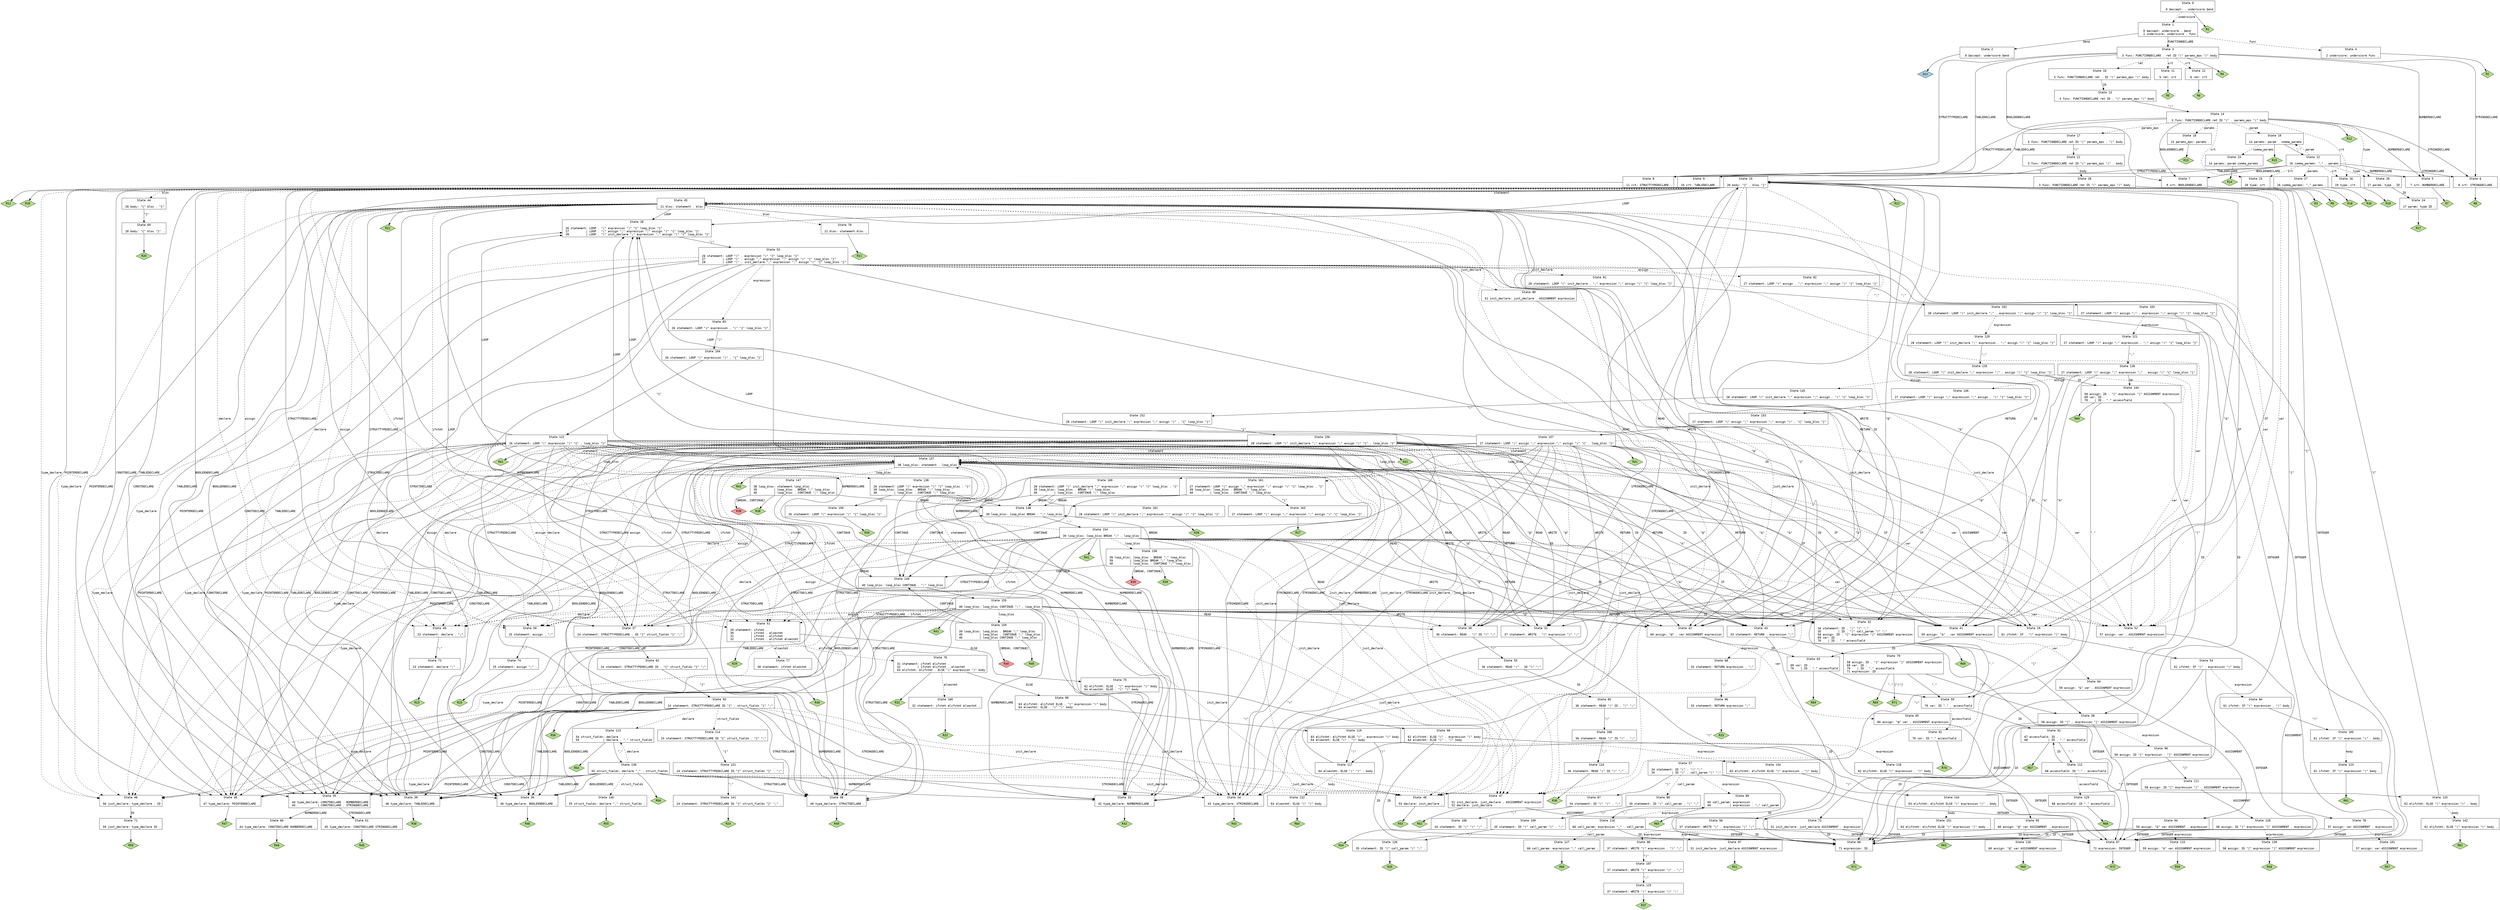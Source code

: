 // Generated by GNU Bison 3.6.4.
// Report bugs to <bug-bison@gnu.org>.
// Home page: <https://www.gnu.org/software/bison/>.

digraph "parser.y"
{
  node [fontname = courier, shape = box, colorscheme = paired6]
  edge [fontname = courier]

  0 [label="State 0\n\l  0 $accept: . underscore $end\l"]
  0 -> 1 [style=dashed label="underscore"]
  0 -> "0R1" [style=solid]
 "0R1" [label="R1", fillcolor=3, shape=diamond, style=filled]
  1 [label="State 1\n\l  0 $accept: underscore . $end\l  2 underscore: underscore . func\l"]
  1 -> 2 [style=solid label="$end"]
  1 -> 3 [style=solid label="FUNCTIONDECLARE"]
  1 -> 4 [style=dashed label="func"]
  2 [label="State 2\n\l  0 $accept: underscore $end .\l"]
  2 -> "2R0" [style=solid]
 "2R0" [label="Acc", fillcolor=1, shape=diamond, style=filled]
  3 [label="State 3\n\l  3 func: FUNCTIONDECLARE . ret ID \"(\" params_eps \")\" body\l"]
  3 -> 5 [style=solid label="NUMBERDECLARE"]
  3 -> 6 [style=solid label="STRINGDECLARE"]
  3 -> 7 [style=solid label="BOOLEENDECLARE"]
  3 -> 8 [style=solid label="STRUCTTYPEDECLARE"]
  3 -> 9 [style=solid label="TABLEDECLARE"]
  3 -> 10 [style=dashed label="ret"]
  3 -> 11 [style=dashed label="srt"]
  3 -> 12 [style=dashed label="crt"]
  3 -> "3R4" [style=solid]
 "3R4" [label="R4", fillcolor=3, shape=diamond, style=filled]
  4 [label="State 4\n\l  2 underscore: underscore func .\l"]
  4 -> "4R2" [style=solid]
 "4R2" [label="R2", fillcolor=3, shape=diamond, style=filled]
  5 [label="State 5\n\l  7 srt: NUMBERDECLARE .\l"]
  5 -> "5R7" [style=solid]
 "5R7" [label="R7", fillcolor=3, shape=diamond, style=filled]
  6 [label="State 6\n\l  8 srt: STRINGDECLARE .\l"]
  6 -> "6R8" [style=solid]
 "6R8" [label="R8", fillcolor=3, shape=diamond, style=filled]
  7 [label="State 7\n\l  9 srt: BOOLEENDECLARE .\l"]
  7 -> "7R9" [style=solid]
 "7R9" [label="R9", fillcolor=3, shape=diamond, style=filled]
  8 [label="State 8\n\l 11 crt: STRUCTTYPEDECLARE .\l"]
  8 -> "8R11" [style=solid]
 "8R11" [label="R11", fillcolor=3, shape=diamond, style=filled]
  9 [label="State 9\n\l 10 crt: TABLEDECLARE .\l"]
  9 -> "9R10" [style=solid]
 "9R10" [label="R10", fillcolor=3, shape=diamond, style=filled]
  10 [label="State 10\n\l  3 func: FUNCTIONDECLARE ret . ID \"(\" params_eps \")\" body\l"]
  10 -> 13 [style=solid label="ID"]
  11 [label="State 11\n\l  5 ret: srt .\l"]
  11 -> "11R5" [style=solid]
 "11R5" [label="R5", fillcolor=3, shape=diamond, style=filled]
  12 [label="State 12\n\l  6 ret: crt .\l"]
  12 -> "12R6" [style=solid]
 "12R6" [label="R6", fillcolor=3, shape=diamond, style=filled]
  13 [label="State 13\n\l  3 func: FUNCTIONDECLARE ret ID . \"(\" params_eps \")\" body\l"]
  13 -> 14 [style=solid label="\"(\""]
  14 [label="State 14\n\l  3 func: FUNCTIONDECLARE ret ID \"(\" . params_eps \")\" body\l"]
  14 -> 5 [style=solid label="NUMBERDECLARE"]
  14 -> 6 [style=solid label="STRINGDECLARE"]
  14 -> 7 [style=solid label="BOOLEENDECLARE"]
  14 -> 8 [style=solid label="STRUCTTYPEDECLARE"]
  14 -> 9 [style=solid label="TABLEDECLARE"]
  14 -> 15 [style=dashed label="srt"]
  14 -> 16 [style=dashed label="crt"]
  14 -> 17 [style=dashed label="params_eps"]
  14 -> 18 [style=dashed label="params"]
  14 -> 19 [style=dashed label="param"]
  14 -> 20 [style=dashed label="type"]
  14 -> "14R12" [style=solid]
 "14R12" [label="R12", fillcolor=3, shape=diamond, style=filled]
  15 [label="State 15\n\l 18 type: srt .\l"]
  15 -> "15R18" [style=solid]
 "15R18" [label="R18", fillcolor=3, shape=diamond, style=filled]
  16 [label="State 16\n\l 19 type: crt .\l"]
  16 -> "16R19" [style=solid]
 "16R19" [label="R19", fillcolor=3, shape=diamond, style=filled]
  17 [label="State 17\n\l  3 func: FUNCTIONDECLARE ret ID \"(\" params_eps . \")\" body\l"]
  17 -> 21 [style=solid label="\")\""]
  18 [label="State 18\n\l 13 params_eps: params .\l"]
  18 -> "18R13" [style=solid]
 "18R13" [label="R13", fillcolor=3, shape=diamond, style=filled]
  19 [label="State 19\n\l 14 params: param . comma_params\l"]
  19 -> 22 [style=solid label="\",\""]
  19 -> 23 [style=dashed label="comma_params"]
  19 -> "19R15" [style=solid]
 "19R15" [label="R15", fillcolor=3, shape=diamond, style=filled]
  20 [label="State 20\n\l 17 param: type . ID\l"]
  20 -> 24 [style=solid label="ID"]
  21 [label="State 21\n\l  3 func: FUNCTIONDECLARE ret ID \"(\" params_eps \")\" . body\l"]
  21 -> 25 [style=solid label="\"{\""]
  21 -> 26 [style=dashed label="body"]
  22 [label="State 22\n\l 16 comma_params: \",\" . params\l"]
  22 -> 5 [style=solid label="NUMBERDECLARE"]
  22 -> 6 [style=solid label="STRINGDECLARE"]
  22 -> 7 [style=solid label="BOOLEENDECLARE"]
  22 -> 8 [style=solid label="STRUCTTYPEDECLARE"]
  22 -> 9 [style=solid label="TABLEDECLARE"]
  22 -> 15 [style=dashed label="srt"]
  22 -> 16 [style=dashed label="crt"]
  22 -> 27 [style=dashed label="params"]
  22 -> 19 [style=dashed label="param"]
  22 -> 20 [style=dashed label="type"]
  23 [label="State 23\n\l 14 params: param comma_params .\l"]
  23 -> "23R14" [style=solid]
 "23R14" [label="R14", fillcolor=3, shape=diamond, style=filled]
  24 [label="State 24\n\l 17 param: type ID .\l"]
  24 -> "24R17" [style=solid]
 "24R17" [label="R17", fillcolor=3, shape=diamond, style=filled]
  25 [label="State 25\n\l 20 body: \"{\" . bloc \"}\"\l"]
  25 -> 28 [style=solid label="LOOP"]
  25 -> 29 [style=solid label="IF"]
  25 -> 30 [style=solid label="READ"]
  25 -> 31 [style=solid label="WRITE"]
  25 -> 32 [style=solid label="ID"]
  25 -> 33 [style=solid label="NUMBERDECLARE"]
  25 -> 34 [style=solid label="STRINGDECLARE"]
  25 -> 35 [style=solid label="CONSTDECLARE"]
  25 -> 36 [style=solid label="BOOLEENDECLARE"]
  25 -> 37 [style=solid label="STRUCTTYPEDECLARE"]
  25 -> 38 [style=solid label="STRUCTDECLARE"]
  25 -> 39 [style=solid label="TABLEDECLARE"]
  25 -> 40 [style=solid label="POINTERDECLARE"]
  25 -> 41 [style=solid label="\"&\""]
  25 -> 42 [style=solid label="\"@\""]
  25 -> 43 [style=solid label="RETURN"]
  25 -> 44 [style=dashed label="bloc"]
  25 -> 45 [style=dashed label="statement"]
  25 -> 46 [style=dashed label="type_declare"]
  25 -> 47 [style=dashed label="just_declare"]
  25 -> 48 [style=dashed label="init_declare"]
  25 -> 49 [style=dashed label="declare"]
  25 -> 50 [style=dashed label="assign"]
  25 -> 51 [style=dashed label="ifstmt"]
  25 -> 52 [style=dashed label="var"]
  25 -> "25R22" [style=solid]
 "25R22" [label="R22", fillcolor=3, shape=diamond, style=filled]
  26 [label="State 26\n\l  3 func: FUNCTIONDECLARE ret ID \"(\" params_eps \")\" body .\l"]
  26 -> "26R3" [style=solid]
 "26R3" [label="R3", fillcolor=3, shape=diamond, style=filled]
  27 [label="State 27\n\l 16 comma_params: \",\" params .\l"]
  27 -> "27R16" [style=solid]
 "27R16" [label="R16", fillcolor=3, shape=diamond, style=filled]
  28 [label="State 28\n\l 26 statement: LOOP . \"(\" expression \")\" \"{\" loop_bloc \"}\"\l 27          | LOOP . \"(\" assign \";\" expression \";\" assign \")\" \"{\" loop_bloc \"}\"\l 28          | LOOP . \"(\" init_declare \";\" expression \";\" assign \")\" \"{\" loop_bloc \"}\"\l"]
  28 -> 53 [style=solid label="\"(\""]
  29 [label="State 29\n\l 61 ifstmt: IF . \"(\" expression \")\" body\l"]
  29 -> 54 [style=solid label="\"(\""]
  30 [label="State 30\n\l 36 statement: READ . \"(\" ID \")\" \";\"\l"]
  30 -> 55 [style=solid label="\"(\""]
  31 [label="State 31\n\l 37 statement: WRITE . \"(\" expression \")\" \";\"\l"]
  31 -> 56 [style=solid label="\"(\""]
  32 [label="State 32\n\l 34 statement: ID . \"(\" \")\" \";\"\l 35          | ID . \"(\" call_param \")\" \";\"\l 58 assign: ID . \"[\" expression \"]\" ASSIGNMENT expression\l 69 var: ID .\l 70    | ID . \".\" accessfield\l"]
  32 -> 57 [style=solid label="\"(\""]
  32 -> 58 [style=solid label="\"[\""]
  32 -> 59 [style=solid label="\".\""]
  32 -> "32R69" [style=solid]
 "32R69" [label="R69", fillcolor=3, shape=diamond, style=filled]
  33 [label="State 33\n\l 42 type_declare: NUMBERDECLARE .\l"]
  33 -> "33R42" [style=solid]
 "33R42" [label="R42", fillcolor=3, shape=diamond, style=filled]
  34 [label="State 34\n\l 43 type_declare: STRINGDECLARE .\l"]
  34 -> "34R43" [style=solid]
 "34R43" [label="R43", fillcolor=3, shape=diamond, style=filled]
  35 [label="State 35\n\l 44 type_declare: CONSTDECLARE . NUMBERDECLARE\l 45             | CONSTDECLARE . STRINGDECLARE\l"]
  35 -> 60 [style=solid label="NUMBERDECLARE"]
  35 -> 61 [style=solid label="STRINGDECLARE"]
  36 [label="State 36\n\l 46 type_declare: BOOLEENDECLARE .\l"]
  36 -> "36R46" [style=solid]
 "36R46" [label="R46", fillcolor=3, shape=diamond, style=filled]
  37 [label="State 37\n\l 24 statement: STRUCTTYPEDECLARE . ID \"{\" struct_fields \"}\" \";\"\l"]
  37 -> 62 [style=solid label="ID"]
  38 [label="State 38\n\l 49 type_declare: STRUCTDECLARE .\l"]
  38 -> "38R49" [style=solid]
 "38R49" [label="R49", fillcolor=3, shape=diamond, style=filled]
  39 [label="State 39\n\l 48 type_declare: TABLEDECLARE .\l"]
  39 -> "39R48" [style=solid]
 "39R48" [label="R48", fillcolor=3, shape=diamond, style=filled]
  40 [label="State 40\n\l 47 type_declare: POINTERDECLARE .\l"]
  40 -> "40R47" [style=solid]
 "40R47" [label="R47", fillcolor=3, shape=diamond, style=filled]
  41 [label="State 41\n\l 59 assign: \"&\" . var ASSIGNMENT expression\l"]
  41 -> 63 [style=solid label="ID"]
  41 -> 64 [style=dashed label="var"]
  42 [label="State 42\n\l 60 assign: \"@\" . var ASSIGNMENT expression\l"]
  42 -> 63 [style=solid label="ID"]
  42 -> 65 [style=dashed label="var"]
  43 [label="State 43\n\l 33 statement: RETURN . expression \";\"\l"]
  43 -> 66 [style=solid label="ID"]
  43 -> 67 [style=solid label="INTEGER"]
  43 -> 68 [style=dashed label="expression"]
  44 [label="State 44\n\l 20 body: \"{\" bloc . \"}\"\l"]
  44 -> 69 [style=solid label="\"}\""]
  45 [label="State 45\n\l 21 bloc: statement . bloc\l"]
  45 -> 28 [style=solid label="LOOP"]
  45 -> 29 [style=solid label="IF"]
  45 -> 30 [style=solid label="READ"]
  45 -> 31 [style=solid label="WRITE"]
  45 -> 32 [style=solid label="ID"]
  45 -> 33 [style=solid label="NUMBERDECLARE"]
  45 -> 34 [style=solid label="STRINGDECLARE"]
  45 -> 35 [style=solid label="CONSTDECLARE"]
  45 -> 36 [style=solid label="BOOLEENDECLARE"]
  45 -> 37 [style=solid label="STRUCTTYPEDECLARE"]
  45 -> 38 [style=solid label="STRUCTDECLARE"]
  45 -> 39 [style=solid label="TABLEDECLARE"]
  45 -> 40 [style=solid label="POINTERDECLARE"]
  45 -> 41 [style=solid label="\"&\""]
  45 -> 42 [style=solid label="\"@\""]
  45 -> 43 [style=solid label="RETURN"]
  45 -> 70 [style=dashed label="bloc"]
  45 -> 45 [style=dashed label="statement"]
  45 -> 46 [style=dashed label="type_declare"]
  45 -> 47 [style=dashed label="just_declare"]
  45 -> 48 [style=dashed label="init_declare"]
  45 -> 49 [style=dashed label="declare"]
  45 -> 50 [style=dashed label="assign"]
  45 -> 51 [style=dashed label="ifstmt"]
  45 -> 52 [style=dashed label="var"]
  45 -> "45R22" [style=solid]
 "45R22" [label="R22", fillcolor=3, shape=diamond, style=filled]
  46 [label="State 46\n\l 50 just_declare: type_declare . ID\l"]
  46 -> 71 [style=solid label="ID"]
  47 [label="State 47\n\l 51 init_declare: just_declare . ASSIGNMENT expression\l 52 declare: just_declare .\l"]
  47 -> 72 [style=solid label="ASSIGNMENT"]
  47 -> "47R52" [style=solid]
 "47R52" [label="R52", fillcolor=3, shape=diamond, style=filled]
  48 [label="State 48\n\l 53 declare: init_declare .\l"]
  48 -> "48R53" [style=solid]
 "48R53" [label="R53", fillcolor=3, shape=diamond, style=filled]
  49 [label="State 49\n\l 23 statement: declare . \";\"\l"]
  49 -> 73 [style=solid label="\";\""]
  50 [label="State 50\n\l 25 statement: assign . \";\"\l"]
  50 -> 74 [style=solid label="\";\""]
  51 [label="State 51\n\l 29 statement: ifstmt .\l 30          | ifstmt . elsestmt\l 31          | ifstmt . elifstmt\l 32          | ifstmt . elifstmt elsestmt\l"]
  51 -> 75 [style=solid label="ELSE"]
  51 -> 76 [style=dashed label="elifstmt"]
  51 -> 77 [style=dashed label="elsestmt"]
  51 -> "51R29" [style=solid]
 "51R29" [label="R29", fillcolor=3, shape=diamond, style=filled]
  52 [label="State 52\n\l 57 assign: var . ASSIGNMENT expression\l"]
  52 -> 78 [style=solid label="ASSIGNMENT"]
  53 [label="State 53\n\l 26 statement: LOOP \"(\" . expression \")\" \"{\" loop_bloc \"}\"\l 27          | LOOP \"(\" . assign \";\" expression \";\" assign \")\" \"{\" loop_bloc \"}\"\l 28          | LOOP \"(\" . init_declare \";\" expression \";\" assign \")\" \"{\" loop_bloc \"}\"\l"]
  53 -> 79 [style=solid label="ID"]
  53 -> 33 [style=solid label="NUMBERDECLARE"]
  53 -> 34 [style=solid label="STRINGDECLARE"]
  53 -> 35 [style=solid label="CONSTDECLARE"]
  53 -> 36 [style=solid label="BOOLEENDECLARE"]
  53 -> 38 [style=solid label="STRUCTDECLARE"]
  53 -> 39 [style=solid label="TABLEDECLARE"]
  53 -> 40 [style=solid label="POINTERDECLARE"]
  53 -> 41 [style=solid label="\"&\""]
  53 -> 42 [style=solid label="\"@\""]
  53 -> 67 [style=solid label="INTEGER"]
  53 -> 46 [style=dashed label="type_declare"]
  53 -> 80 [style=dashed label="just_declare"]
  53 -> 81 [style=dashed label="init_declare"]
  53 -> 82 [style=dashed label="assign"]
  53 -> 52 [style=dashed label="var"]
  53 -> 83 [style=dashed label="expression"]
  54 [label="State 54\n\l 61 ifstmt: IF \"(\" . expression \")\" body\l"]
  54 -> 66 [style=solid label="ID"]
  54 -> 67 [style=solid label="INTEGER"]
  54 -> 84 [style=dashed label="expression"]
  55 [label="State 55\n\l 36 statement: READ \"(\" . ID \")\" \";\"\l"]
  55 -> 85 [style=solid label="ID"]
  56 [label="State 56\n\l 37 statement: WRITE \"(\" . expression \")\" \";\"\l"]
  56 -> 66 [style=solid label="ID"]
  56 -> 67 [style=solid label="INTEGER"]
  56 -> 86 [style=dashed label="expression"]
  57 [label="State 57\n\l 34 statement: ID \"(\" . \")\" \";\"\l 35          | ID \"(\" . call_param \")\" \";\"\l"]
  57 -> 66 [style=solid label="ID"]
  57 -> 87 [style=solid label="\")\""]
  57 -> 67 [style=solid label="INTEGER"]
  57 -> 88 [style=dashed label="call_param"]
  57 -> 89 [style=dashed label="expression"]
  58 [label="State 58\n\l 58 assign: ID \"[\" . expression \"]\" ASSIGNMENT expression\l"]
  58 -> 66 [style=solid label="ID"]
  58 -> 67 [style=solid label="INTEGER"]
  58 -> 90 [style=dashed label="expression"]
  59 [label="State 59\n\l 70 var: ID \".\" . accessfield\l"]
  59 -> 91 [style=solid label="ID"]
  59 -> 92 [style=dashed label="accessfield"]
  60 [label="State 60\n\l 44 type_declare: CONSTDECLARE NUMBERDECLARE .\l"]
  60 -> "60R44" [style=solid]
 "60R44" [label="R44", fillcolor=3, shape=diamond, style=filled]
  61 [label="State 61\n\l 45 type_declare: CONSTDECLARE STRINGDECLARE .\l"]
  61 -> "61R45" [style=solid]
 "61R45" [label="R45", fillcolor=3, shape=diamond, style=filled]
  62 [label="State 62\n\l 24 statement: STRUCTTYPEDECLARE ID . \"{\" struct_fields \"}\" \";\"\l"]
  62 -> 93 [style=solid label="\"{\""]
  63 [label="State 63\n\l 69 var: ID .\l 70    | ID . \".\" accessfield\l"]
  63 -> 59 [style=solid label="\".\""]
  63 -> "63R69" [style=solid]
 "63R69" [label="R69", fillcolor=3, shape=diamond, style=filled]
  64 [label="State 64\n\l 59 assign: \"&\" var . ASSIGNMENT expression\l"]
  64 -> 94 [style=solid label="ASSIGNMENT"]
  65 [label="State 65\n\l 60 assign: \"@\" var . ASSIGNMENT expression\l"]
  65 -> 95 [style=solid label="ASSIGNMENT"]
  66 [label="State 66\n\l 71 expression: ID .\l"]
  66 -> "66R71" [style=solid]
 "66R71" [label="R71", fillcolor=3, shape=diamond, style=filled]
  67 [label="State 67\n\l 72 expression: INTEGER .\l"]
  67 -> "67R72" [style=solid]
 "67R72" [label="R72", fillcolor=3, shape=diamond, style=filled]
  68 [label="State 68\n\l 33 statement: RETURN expression . \";\"\l"]
  68 -> 96 [style=solid label="\";\""]
  69 [label="State 69\n\l 20 body: \"{\" bloc \"}\" .\l"]
  69 -> "69R20" [style=solid]
 "69R20" [label="R20", fillcolor=3, shape=diamond, style=filled]
  70 [label="State 70\n\l 21 bloc: statement bloc .\l"]
  70 -> "70R21" [style=solid]
 "70R21" [label="R21", fillcolor=3, shape=diamond, style=filled]
  71 [label="State 71\n\l 50 just_declare: type_declare ID .\l"]
  71 -> "71R50" [style=solid]
 "71R50" [label="R50", fillcolor=3, shape=diamond, style=filled]
  72 [label="State 72\n\l 51 init_declare: just_declare ASSIGNMENT . expression\l"]
  72 -> 66 [style=solid label="ID"]
  72 -> 67 [style=solid label="INTEGER"]
  72 -> 97 [style=dashed label="expression"]
  73 [label="State 73\n\l 23 statement: declare \";\" .\l"]
  73 -> "73R23" [style=solid]
 "73R23" [label="R23", fillcolor=3, shape=diamond, style=filled]
  74 [label="State 74\n\l 25 statement: assign \";\" .\l"]
  74 -> "74R25" [style=solid]
 "74R25" [label="R25", fillcolor=3, shape=diamond, style=filled]
  75 [label="State 75\n\l 62 elifstmt: ELSE . \"(\" expression \")\" body\l 64 elsestmt: ELSE . \"(\" \")\" body\l"]
  75 -> 98 [style=solid label="\"(\""]
  76 [label="State 76\n\l 31 statement: ifstmt elifstmt .\l 32          | ifstmt elifstmt . elsestmt\l 63 elifstmt: elifstmt . ELSE \"(\" expression \")\" body\l"]
  76 -> 99 [style=solid label="ELSE"]
  76 -> 100 [style=dashed label="elsestmt"]
  76 -> "76R31" [style=solid]
 "76R31" [label="R31", fillcolor=3, shape=diamond, style=filled]
  77 [label="State 77\n\l 30 statement: ifstmt elsestmt .\l"]
  77 -> "77R30" [style=solid]
 "77R30" [label="R30", fillcolor=3, shape=diamond, style=filled]
  78 [label="State 78\n\l 57 assign: var ASSIGNMENT . expression\l"]
  78 -> 66 [style=solid label="ID"]
  78 -> 67 [style=solid label="INTEGER"]
  78 -> 101 [style=dashed label="expression"]
  79 [label="State 79\n\l 58 assign: ID . \"[\" expression \"]\" ASSIGNMENT expression\l 69 var: ID .\l 70    | ID . \".\" accessfield\l 71 expression: ID .\l"]
  79 -> 58 [style=solid label="\"[\""]
  79 -> 59 [style=solid label="\".\""]
  79 -> "79R69" [style=solid]
 "79R69" [label="R69", fillcolor=3, shape=diamond, style=filled]
  79 -> "79R71" [label="[\")\"]", style=solid]
 "79R71" [label="R71", fillcolor=3, shape=diamond, style=filled]
  80 [label="State 80\n\l 51 init_declare: just_declare . ASSIGNMENT expression\l"]
  80 -> 72 [style=solid label="ASSIGNMENT"]
  81 [label="State 81\n\l 28 statement: LOOP \"(\" init_declare . \";\" expression \";\" assign \")\" \"{\" loop_bloc \"}\"\l"]
  81 -> 102 [style=solid label="\";\""]
  82 [label="State 82\n\l 27 statement: LOOP \"(\" assign . \";\" expression \";\" assign \")\" \"{\" loop_bloc \"}\"\l"]
  82 -> 103 [style=solid label="\";\""]
  83 [label="State 83\n\l 26 statement: LOOP \"(\" expression . \")\" \"{\" loop_bloc \"}\"\l"]
  83 -> 104 [style=solid label="\")\""]
  84 [label="State 84\n\l 61 ifstmt: IF \"(\" expression . \")\" body\l"]
  84 -> 105 [style=solid label="\")\""]
  85 [label="State 85\n\l 36 statement: READ \"(\" ID . \")\" \";\"\l"]
  85 -> 106 [style=solid label="\")\""]
  86 [label="State 86\n\l 37 statement: WRITE \"(\" expression . \")\" \";\"\l"]
  86 -> 107 [style=solid label="\")\""]
  87 [label="State 87\n\l 34 statement: ID \"(\" \")\" . \";\"\l"]
  87 -> 108 [style=solid label="\";\""]
  88 [label="State 88\n\l 35 statement: ID \"(\" call_param . \")\" \";\"\l"]
  88 -> 109 [style=solid label="\")\""]
  89 [label="State 89\n\l 65 call_param: expression .\l 66           | expression . \",\" call_param\l"]
  89 -> 110 [style=solid label="\",\""]
  89 -> "89R65" [style=solid]
 "89R65" [label="R65", fillcolor=3, shape=diamond, style=filled]
  90 [label="State 90\n\l 58 assign: ID \"[\" expression . \"]\" ASSIGNMENT expression\l"]
  90 -> 111 [style=solid label="\"]\""]
  91 [label="State 91\n\l 67 accessfield: ID .\l 68            | ID . \".\" accessfield\l"]
  91 -> 112 [style=solid label="\".\""]
  91 -> "91R67" [style=solid]
 "91R67" [label="R67", fillcolor=3, shape=diamond, style=filled]
  92 [label="State 92\n\l 70 var: ID \".\" accessfield .\l"]
  92 -> "92R70" [style=solid]
 "92R70" [label="R70", fillcolor=3, shape=diamond, style=filled]
  93 [label="State 93\n\l 24 statement: STRUCTTYPEDECLARE ID \"{\" . struct_fields \"}\" \";\"\l"]
  93 -> 33 [style=solid label="NUMBERDECLARE"]
  93 -> 34 [style=solid label="STRINGDECLARE"]
  93 -> 35 [style=solid label="CONSTDECLARE"]
  93 -> 36 [style=solid label="BOOLEENDECLARE"]
  93 -> 38 [style=solid label="STRUCTDECLARE"]
  93 -> 39 [style=solid label="TABLEDECLARE"]
  93 -> 40 [style=solid label="POINTERDECLARE"]
  93 -> 46 [style=dashed label="type_declare"]
  93 -> 47 [style=dashed label="just_declare"]
  93 -> 48 [style=dashed label="init_declare"]
  93 -> 113 [style=dashed label="declare"]
  93 -> 114 [style=dashed label="struct_fields"]
  93 -> "93R56" [style=solid]
 "93R56" [label="R56", fillcolor=3, shape=diamond, style=filled]
  94 [label="State 94\n\l 59 assign: \"&\" var ASSIGNMENT . expression\l"]
  94 -> 66 [style=solid label="ID"]
  94 -> 67 [style=solid label="INTEGER"]
  94 -> 115 [style=dashed label="expression"]
  95 [label="State 95\n\l 60 assign: \"@\" var ASSIGNMENT . expression\l"]
  95 -> 66 [style=solid label="ID"]
  95 -> 67 [style=solid label="INTEGER"]
  95 -> 116 [style=dashed label="expression"]
  96 [label="State 96\n\l 33 statement: RETURN expression \";\" .\l"]
  96 -> "96R33" [style=solid]
 "96R33" [label="R33", fillcolor=3, shape=diamond, style=filled]
  97 [label="State 97\n\l 51 init_declare: just_declare ASSIGNMENT expression .\l"]
  97 -> "97R51" [style=solid]
 "97R51" [label="R51", fillcolor=3, shape=diamond, style=filled]
  98 [label="State 98\n\l 62 elifstmt: ELSE \"(\" . expression \")\" body\l 64 elsestmt: ELSE \"(\" . \")\" body\l"]
  98 -> 66 [style=solid label="ID"]
  98 -> 117 [style=solid label="\")\""]
  98 -> 67 [style=solid label="INTEGER"]
  98 -> 118 [style=dashed label="expression"]
  99 [label="State 99\n\l 63 elifstmt: elifstmt ELSE . \"(\" expression \")\" body\l 64 elsestmt: ELSE . \"(\" \")\" body\l"]
  99 -> 119 [style=solid label="\"(\""]
  100 [label="State 100\n\l 32 statement: ifstmt elifstmt elsestmt .\l"]
  100 -> "100R32" [style=solid]
 "100R32" [label="R32", fillcolor=3, shape=diamond, style=filled]
  101 [label="State 101\n\l 57 assign: var ASSIGNMENT expression .\l"]
  101 -> "101R57" [style=solid]
 "101R57" [label="R57", fillcolor=3, shape=diamond, style=filled]
  102 [label="State 102\n\l 28 statement: LOOP \"(\" init_declare \";\" . expression \";\" assign \")\" \"{\" loop_bloc \"}\"\l"]
  102 -> 66 [style=solid label="ID"]
  102 -> 67 [style=solid label="INTEGER"]
  102 -> 120 [style=dashed label="expression"]
  103 [label="State 103\n\l 27 statement: LOOP \"(\" assign \";\" . expression \";\" assign \")\" \"{\" loop_bloc \"}\"\l"]
  103 -> 66 [style=solid label="ID"]
  103 -> 67 [style=solid label="INTEGER"]
  103 -> 121 [style=dashed label="expression"]
  104 [label="State 104\n\l 26 statement: LOOP \"(\" expression \")\" . \"{\" loop_bloc \"}\"\l"]
  104 -> 122 [style=solid label="\"{\""]
  105 [label="State 105\n\l 61 ifstmt: IF \"(\" expression \")\" . body\l"]
  105 -> 25 [style=solid label="\"{\""]
  105 -> 123 [style=dashed label="body"]
  106 [label="State 106\n\l 36 statement: READ \"(\" ID \")\" . \";\"\l"]
  106 -> 124 [style=solid label="\";\""]
  107 [label="State 107\n\l 37 statement: WRITE \"(\" expression \")\" . \";\"\l"]
  107 -> 125 [style=solid label="\";\""]
  108 [label="State 108\n\l 34 statement: ID \"(\" \")\" \";\" .\l"]
  108 -> "108R34" [style=solid]
 "108R34" [label="R34", fillcolor=3, shape=diamond, style=filled]
  109 [label="State 109\n\l 35 statement: ID \"(\" call_param \")\" . \";\"\l"]
  109 -> 126 [style=solid label="\";\""]
  110 [label="State 110\n\l 66 call_param: expression \",\" . call_param\l"]
  110 -> 66 [style=solid label="ID"]
  110 -> 67 [style=solid label="INTEGER"]
  110 -> 127 [style=dashed label="call_param"]
  110 -> 89 [style=dashed label="expression"]
  111 [label="State 111\n\l 58 assign: ID \"[\" expression \"]\" . ASSIGNMENT expression\l"]
  111 -> 128 [style=solid label="ASSIGNMENT"]
  112 [label="State 112\n\l 68 accessfield: ID \".\" . accessfield\l"]
  112 -> 91 [style=solid label="ID"]
  112 -> 129 [style=dashed label="accessfield"]
  113 [label="State 113\n\l 54 struct_fields: declare .\l 55              | declare . \",\" struct_fields\l"]
  113 -> 130 [style=solid label="\",\""]
  113 -> "113R54" [style=solid]
 "113R54" [label="R54", fillcolor=3, shape=diamond, style=filled]
  114 [label="State 114\n\l 24 statement: STRUCTTYPEDECLARE ID \"{\" struct_fields . \"}\" \";\"\l"]
  114 -> 131 [style=solid label="\"}\""]
  115 [label="State 115\n\l 59 assign: \"&\" var ASSIGNMENT expression .\l"]
  115 -> "115R59" [style=solid]
 "115R59" [label="R59", fillcolor=3, shape=diamond, style=filled]
  116 [label="State 116\n\l 60 assign: \"@\" var ASSIGNMENT expression .\l"]
  116 -> "116R60" [style=solid]
 "116R60" [label="R60", fillcolor=3, shape=diamond, style=filled]
  117 [label="State 117\n\l 64 elsestmt: ELSE \"(\" \")\" . body\l"]
  117 -> 25 [style=solid label="\"{\""]
  117 -> 132 [style=dashed label="body"]
  118 [label="State 118\n\l 62 elifstmt: ELSE \"(\" expression . \")\" body\l"]
  118 -> 133 [style=solid label="\")\""]
  119 [label="State 119\n\l 63 elifstmt: elifstmt ELSE \"(\" . expression \")\" body\l 64 elsestmt: ELSE \"(\" . \")\" body\l"]
  119 -> 66 [style=solid label="ID"]
  119 -> 117 [style=solid label="\")\""]
  119 -> 67 [style=solid label="INTEGER"]
  119 -> 134 [style=dashed label="expression"]
  120 [label="State 120\n\l 28 statement: LOOP \"(\" init_declare \";\" expression . \";\" assign \")\" \"{\" loop_bloc \"}\"\l"]
  120 -> 135 [style=solid label="\";\""]
  121 [label="State 121\n\l 27 statement: LOOP \"(\" assign \";\" expression . \";\" assign \")\" \"{\" loop_bloc \"}\"\l"]
  121 -> 136 [style=solid label="\";\""]
  122 [label="State 122\n\l 26 statement: LOOP \"(\" expression \")\" \"{\" . loop_bloc \"}\"\l"]
  122 -> 28 [style=solid label="LOOP"]
  122 -> 29 [style=solid label="IF"]
  122 -> 30 [style=solid label="READ"]
  122 -> 31 [style=solid label="WRITE"]
  122 -> 32 [style=solid label="ID"]
  122 -> 33 [style=solid label="NUMBERDECLARE"]
  122 -> 34 [style=solid label="STRINGDECLARE"]
  122 -> 35 [style=solid label="CONSTDECLARE"]
  122 -> 36 [style=solid label="BOOLEENDECLARE"]
  122 -> 37 [style=solid label="STRUCTTYPEDECLARE"]
  122 -> 38 [style=solid label="STRUCTDECLARE"]
  122 -> 39 [style=solid label="TABLEDECLARE"]
  122 -> 40 [style=solid label="POINTERDECLARE"]
  122 -> 41 [style=solid label="\"&\""]
  122 -> 42 [style=solid label="\"@\""]
  122 -> 43 [style=solid label="RETURN"]
  122 -> 137 [style=dashed label="statement"]
  122 -> 138 [style=dashed label="loop_bloc"]
  122 -> 46 [style=dashed label="type_declare"]
  122 -> 47 [style=dashed label="just_declare"]
  122 -> 48 [style=dashed label="init_declare"]
  122 -> 49 [style=dashed label="declare"]
  122 -> 50 [style=dashed label="assign"]
  122 -> 51 [style=dashed label="ifstmt"]
  122 -> 52 [style=dashed label="var"]
  122 -> "122R41" [style=solid]
 "122R41" [label="R41", fillcolor=3, shape=diamond, style=filled]
  123 [label="State 123\n\l 61 ifstmt: IF \"(\" expression \")\" body .\l"]
  123 -> "123R61" [style=solid]
 "123R61" [label="R61", fillcolor=3, shape=diamond, style=filled]
  124 [label="State 124\n\l 36 statement: READ \"(\" ID \")\" \";\" .\l"]
  124 -> "124R36" [style=solid]
 "124R36" [label="R36", fillcolor=3, shape=diamond, style=filled]
  125 [label="State 125\n\l 37 statement: WRITE \"(\" expression \")\" \";\" .\l"]
  125 -> "125R37" [style=solid]
 "125R37" [label="R37", fillcolor=3, shape=diamond, style=filled]
  126 [label="State 126\n\l 35 statement: ID \"(\" call_param \")\" \";\" .\l"]
  126 -> "126R35" [style=solid]
 "126R35" [label="R35", fillcolor=3, shape=diamond, style=filled]
  127 [label="State 127\n\l 66 call_param: expression \",\" call_param .\l"]
  127 -> "127R66" [style=solid]
 "127R66" [label="R66", fillcolor=3, shape=diamond, style=filled]
  128 [label="State 128\n\l 58 assign: ID \"[\" expression \"]\" ASSIGNMENT . expression\l"]
  128 -> 66 [style=solid label="ID"]
  128 -> 67 [style=solid label="INTEGER"]
  128 -> 139 [style=dashed label="expression"]
  129 [label="State 129\n\l 68 accessfield: ID \".\" accessfield .\l"]
  129 -> "129R68" [style=solid]
 "129R68" [label="R68", fillcolor=3, shape=diamond, style=filled]
  130 [label="State 130\n\l 55 struct_fields: declare \",\" . struct_fields\l"]
  130 -> 33 [style=solid label="NUMBERDECLARE"]
  130 -> 34 [style=solid label="STRINGDECLARE"]
  130 -> 35 [style=solid label="CONSTDECLARE"]
  130 -> 36 [style=solid label="BOOLEENDECLARE"]
  130 -> 38 [style=solid label="STRUCTDECLARE"]
  130 -> 39 [style=solid label="TABLEDECLARE"]
  130 -> 40 [style=solid label="POINTERDECLARE"]
  130 -> 46 [style=dashed label="type_declare"]
  130 -> 47 [style=dashed label="just_declare"]
  130 -> 48 [style=dashed label="init_declare"]
  130 -> 113 [style=dashed label="declare"]
  130 -> 140 [style=dashed label="struct_fields"]
  130 -> "130R56" [style=solid]
 "130R56" [label="R56", fillcolor=3, shape=diamond, style=filled]
  131 [label="State 131\n\l 24 statement: STRUCTTYPEDECLARE ID \"{\" struct_fields \"}\" . \";\"\l"]
  131 -> 141 [style=solid label="\";\""]
  132 [label="State 132\n\l 64 elsestmt: ELSE \"(\" \")\" body .\l"]
  132 -> "132R64" [style=solid]
 "132R64" [label="R64", fillcolor=3, shape=diamond, style=filled]
  133 [label="State 133\n\l 62 elifstmt: ELSE \"(\" expression \")\" . body\l"]
  133 -> 25 [style=solid label="\"{\""]
  133 -> 142 [style=dashed label="body"]
  134 [label="State 134\n\l 63 elifstmt: elifstmt ELSE \"(\" expression . \")\" body\l"]
  134 -> 143 [style=solid label="\")\""]
  135 [label="State 135\n\l 28 statement: LOOP \"(\" init_declare \";\" expression \";\" . assign \")\" \"{\" loop_bloc \"}\"\l"]
  135 -> 144 [style=solid label="ID"]
  135 -> 41 [style=solid label="\"&\""]
  135 -> 42 [style=solid label="\"@\""]
  135 -> 145 [style=dashed label="assign"]
  135 -> 52 [style=dashed label="var"]
  136 [label="State 136\n\l 27 statement: LOOP \"(\" assign \";\" expression \";\" . assign \")\" \"{\" loop_bloc \"}\"\l"]
  136 -> 144 [style=solid label="ID"]
  136 -> 41 [style=solid label="\"&\""]
  136 -> 42 [style=solid label="\"@\""]
  136 -> 146 [style=dashed label="assign"]
  136 -> 52 [style=dashed label="var"]
  137 [label="State 137\n\l 38 loop_bloc: statement . loop_bloc\l"]
  137 -> 28 [style=solid label="LOOP"]
  137 -> 29 [style=solid label="IF"]
  137 -> 30 [style=solid label="READ"]
  137 -> 31 [style=solid label="WRITE"]
  137 -> 32 [style=solid label="ID"]
  137 -> 33 [style=solid label="NUMBERDECLARE"]
  137 -> 34 [style=solid label="STRINGDECLARE"]
  137 -> 35 [style=solid label="CONSTDECLARE"]
  137 -> 36 [style=solid label="BOOLEENDECLARE"]
  137 -> 37 [style=solid label="STRUCTTYPEDECLARE"]
  137 -> 38 [style=solid label="STRUCTDECLARE"]
  137 -> 39 [style=solid label="TABLEDECLARE"]
  137 -> 40 [style=solid label="POINTERDECLARE"]
  137 -> 41 [style=solid label="\"&\""]
  137 -> 42 [style=solid label="\"@\""]
  137 -> 43 [style=solid label="RETURN"]
  137 -> 137 [style=dashed label="statement"]
  137 -> 147 [style=dashed label="loop_bloc"]
  137 -> 46 [style=dashed label="type_declare"]
  137 -> 47 [style=dashed label="just_declare"]
  137 -> 48 [style=dashed label="init_declare"]
  137 -> 49 [style=dashed label="declare"]
  137 -> 50 [style=dashed label="assign"]
  137 -> 51 [style=dashed label="ifstmt"]
  137 -> 52 [style=dashed label="var"]
  137 -> "137R41" [style=solid]
 "137R41" [label="R41", fillcolor=3, shape=diamond, style=filled]
  138 [label="State 138\n\l 26 statement: LOOP \"(\" expression \")\" \"{\" loop_bloc . \"}\"\l 39 loop_bloc: loop_bloc . BREAK \";\" loop_bloc\l 40          | loop_bloc . CONTINUE \";\" loop_bloc\l"]
  138 -> 148 [style=solid label="BREAK"]
  138 -> 149 [style=solid label="CONTINUE"]
  138 -> 150 [style=solid label="\"}\""]
  139 [label="State 139\n\l 58 assign: ID \"[\" expression \"]\" ASSIGNMENT expression .\l"]
  139 -> "139R58" [style=solid]
 "139R58" [label="R58", fillcolor=3, shape=diamond, style=filled]
  140 [label="State 140\n\l 55 struct_fields: declare \",\" struct_fields .\l"]
  140 -> "140R55" [style=solid]
 "140R55" [label="R55", fillcolor=3, shape=diamond, style=filled]
  141 [label="State 141\n\l 24 statement: STRUCTTYPEDECLARE ID \"{\" struct_fields \"}\" \";\" .\l"]
  141 -> "141R24" [style=solid]
 "141R24" [label="R24", fillcolor=3, shape=diamond, style=filled]
  142 [label="State 142\n\l 62 elifstmt: ELSE \"(\" expression \")\" body .\l"]
  142 -> "142R62" [style=solid]
 "142R62" [label="R62", fillcolor=3, shape=diamond, style=filled]
  143 [label="State 143\n\l 63 elifstmt: elifstmt ELSE \"(\" expression \")\" . body\l"]
  143 -> 25 [style=solid label="\"{\""]
  143 -> 151 [style=dashed label="body"]
  144 [label="State 144\n\l 58 assign: ID . \"[\" expression \"]\" ASSIGNMENT expression\l 69 var: ID .\l 70    | ID . \".\" accessfield\l"]
  144 -> 58 [style=solid label="\"[\""]
  144 -> 59 [style=solid label="\".\""]
  144 -> "144R69" [style=solid]
 "144R69" [label="R69", fillcolor=3, shape=diamond, style=filled]
  145 [label="State 145\n\l 28 statement: LOOP \"(\" init_declare \";\" expression \";\" assign . \")\" \"{\" loop_bloc \"}\"\l"]
  145 -> 152 [style=solid label="\")\""]
  146 [label="State 146\n\l 27 statement: LOOP \"(\" assign \";\" expression \";\" assign . \")\" \"{\" loop_bloc \"}\"\l"]
  146 -> 153 [style=solid label="\")\""]
  147 [label="State 147\n\l 38 loop_bloc: statement loop_bloc .\l 39          | loop_bloc . BREAK \";\" loop_bloc\l 40          | loop_bloc . CONTINUE \";\" loop_bloc\l"]
  147 -> 148 [style=solid label="BREAK"]
  147 -> 149 [style=solid label="CONTINUE"]
  147 -> "147R38d" [label="[BREAK, CONTINUE]", style=solid]
 "147R38d" [label="R38", fillcolor=5, shape=diamond, style=filled]
  147 -> "147R38" [style=solid]
 "147R38" [label="R38", fillcolor=3, shape=diamond, style=filled]
  148 [label="State 148\n\l 39 loop_bloc: loop_bloc BREAK . \";\" loop_bloc\l"]
  148 -> 154 [style=solid label="\";\""]
  149 [label="State 149\n\l 40 loop_bloc: loop_bloc CONTINUE . \";\" loop_bloc\l"]
  149 -> 155 [style=solid label="\";\""]
  150 [label="State 150\n\l 26 statement: LOOP \"(\" expression \")\" \"{\" loop_bloc \"}\" .\l"]
  150 -> "150R26" [style=solid]
 "150R26" [label="R26", fillcolor=3, shape=diamond, style=filled]
  151 [label="State 151\n\l 63 elifstmt: elifstmt ELSE \"(\" expression \")\" body .\l"]
  151 -> "151R63" [style=solid]
 "151R63" [label="R63", fillcolor=3, shape=diamond, style=filled]
  152 [label="State 152\n\l 28 statement: LOOP \"(\" init_declare \";\" expression \";\" assign \")\" . \"{\" loop_bloc \"}\"\l"]
  152 -> 156 [style=solid label="\"{\""]
  153 [label="State 153\n\l 27 statement: LOOP \"(\" assign \";\" expression \";\" assign \")\" . \"{\" loop_bloc \"}\"\l"]
  153 -> 157 [style=solid label="\"{\""]
  154 [label="State 154\n\l 39 loop_bloc: loop_bloc BREAK \";\" . loop_bloc\l"]
  154 -> 28 [style=solid label="LOOP"]
  154 -> 29 [style=solid label="IF"]
  154 -> 30 [style=solid label="READ"]
  154 -> 31 [style=solid label="WRITE"]
  154 -> 32 [style=solid label="ID"]
  154 -> 33 [style=solid label="NUMBERDECLARE"]
  154 -> 34 [style=solid label="STRINGDECLARE"]
  154 -> 35 [style=solid label="CONSTDECLARE"]
  154 -> 36 [style=solid label="BOOLEENDECLARE"]
  154 -> 37 [style=solid label="STRUCTTYPEDECLARE"]
  154 -> 38 [style=solid label="STRUCTDECLARE"]
  154 -> 39 [style=solid label="TABLEDECLARE"]
  154 -> 40 [style=solid label="POINTERDECLARE"]
  154 -> 41 [style=solid label="\"&\""]
  154 -> 42 [style=solid label="\"@\""]
  154 -> 43 [style=solid label="RETURN"]
  154 -> 137 [style=dashed label="statement"]
  154 -> 158 [style=dashed label="loop_bloc"]
  154 -> 46 [style=dashed label="type_declare"]
  154 -> 47 [style=dashed label="just_declare"]
  154 -> 48 [style=dashed label="init_declare"]
  154 -> 49 [style=dashed label="declare"]
  154 -> 50 [style=dashed label="assign"]
  154 -> 51 [style=dashed label="ifstmt"]
  154 -> 52 [style=dashed label="var"]
  154 -> "154R41" [style=solid]
 "154R41" [label="R41", fillcolor=3, shape=diamond, style=filled]
  155 [label="State 155\n\l 40 loop_bloc: loop_bloc CONTINUE \";\" . loop_bloc\l"]
  155 -> 28 [style=solid label="LOOP"]
  155 -> 29 [style=solid label="IF"]
  155 -> 30 [style=solid label="READ"]
  155 -> 31 [style=solid label="WRITE"]
  155 -> 32 [style=solid label="ID"]
  155 -> 33 [style=solid label="NUMBERDECLARE"]
  155 -> 34 [style=solid label="STRINGDECLARE"]
  155 -> 35 [style=solid label="CONSTDECLARE"]
  155 -> 36 [style=solid label="BOOLEENDECLARE"]
  155 -> 37 [style=solid label="STRUCTTYPEDECLARE"]
  155 -> 38 [style=solid label="STRUCTDECLARE"]
  155 -> 39 [style=solid label="TABLEDECLARE"]
  155 -> 40 [style=solid label="POINTERDECLARE"]
  155 -> 41 [style=solid label="\"&\""]
  155 -> 42 [style=solid label="\"@\""]
  155 -> 43 [style=solid label="RETURN"]
  155 -> 137 [style=dashed label="statement"]
  155 -> 159 [style=dashed label="loop_bloc"]
  155 -> 46 [style=dashed label="type_declare"]
  155 -> 47 [style=dashed label="just_declare"]
  155 -> 48 [style=dashed label="init_declare"]
  155 -> 49 [style=dashed label="declare"]
  155 -> 50 [style=dashed label="assign"]
  155 -> 51 [style=dashed label="ifstmt"]
  155 -> 52 [style=dashed label="var"]
  155 -> "155R41" [style=solid]
 "155R41" [label="R41", fillcolor=3, shape=diamond, style=filled]
  156 [label="State 156\n\l 28 statement: LOOP \"(\" init_declare \";\" expression \";\" assign \")\" \"{\" . loop_bloc \"}\"\l"]
  156 -> 28 [style=solid label="LOOP"]
  156 -> 29 [style=solid label="IF"]
  156 -> 30 [style=solid label="READ"]
  156 -> 31 [style=solid label="WRITE"]
  156 -> 32 [style=solid label="ID"]
  156 -> 33 [style=solid label="NUMBERDECLARE"]
  156 -> 34 [style=solid label="STRINGDECLARE"]
  156 -> 35 [style=solid label="CONSTDECLARE"]
  156 -> 36 [style=solid label="BOOLEENDECLARE"]
  156 -> 37 [style=solid label="STRUCTTYPEDECLARE"]
  156 -> 38 [style=solid label="STRUCTDECLARE"]
  156 -> 39 [style=solid label="TABLEDECLARE"]
  156 -> 40 [style=solid label="POINTERDECLARE"]
  156 -> 41 [style=solid label="\"&\""]
  156 -> 42 [style=solid label="\"@\""]
  156 -> 43 [style=solid label="RETURN"]
  156 -> 137 [style=dashed label="statement"]
  156 -> 160 [style=dashed label="loop_bloc"]
  156 -> 46 [style=dashed label="type_declare"]
  156 -> 47 [style=dashed label="just_declare"]
  156 -> 48 [style=dashed label="init_declare"]
  156 -> 49 [style=dashed label="declare"]
  156 -> 50 [style=dashed label="assign"]
  156 -> 51 [style=dashed label="ifstmt"]
  156 -> 52 [style=dashed label="var"]
  156 -> "156R41" [style=solid]
 "156R41" [label="R41", fillcolor=3, shape=diamond, style=filled]
  157 [label="State 157\n\l 27 statement: LOOP \"(\" assign \";\" expression \";\" assign \")\" \"{\" . loop_bloc \"}\"\l"]
  157 -> 28 [style=solid label="LOOP"]
  157 -> 29 [style=solid label="IF"]
  157 -> 30 [style=solid label="READ"]
  157 -> 31 [style=solid label="WRITE"]
  157 -> 32 [style=solid label="ID"]
  157 -> 33 [style=solid label="NUMBERDECLARE"]
  157 -> 34 [style=solid label="STRINGDECLARE"]
  157 -> 35 [style=solid label="CONSTDECLARE"]
  157 -> 36 [style=solid label="BOOLEENDECLARE"]
  157 -> 37 [style=solid label="STRUCTTYPEDECLARE"]
  157 -> 38 [style=solid label="STRUCTDECLARE"]
  157 -> 39 [style=solid label="TABLEDECLARE"]
  157 -> 40 [style=solid label="POINTERDECLARE"]
  157 -> 41 [style=solid label="\"&\""]
  157 -> 42 [style=solid label="\"@\""]
  157 -> 43 [style=solid label="RETURN"]
  157 -> 137 [style=dashed label="statement"]
  157 -> 161 [style=dashed label="loop_bloc"]
  157 -> 46 [style=dashed label="type_declare"]
  157 -> 47 [style=dashed label="just_declare"]
  157 -> 48 [style=dashed label="init_declare"]
  157 -> 49 [style=dashed label="declare"]
  157 -> 50 [style=dashed label="assign"]
  157 -> 51 [style=dashed label="ifstmt"]
  157 -> 52 [style=dashed label="var"]
  157 -> "157R41" [style=solid]
 "157R41" [label="R41", fillcolor=3, shape=diamond, style=filled]
  158 [label="State 158\n\l 39 loop_bloc: loop_bloc . BREAK \";\" loop_bloc\l 39          | loop_bloc BREAK \";\" loop_bloc .\l 40          | loop_bloc . CONTINUE \";\" loop_bloc\l"]
  158 -> 148 [style=solid label="BREAK"]
  158 -> 149 [style=solid label="CONTINUE"]
  158 -> "158R39d" [label="[BREAK, CONTINUE]", style=solid]
 "158R39d" [label="R39", fillcolor=5, shape=diamond, style=filled]
  158 -> "158R39" [style=solid]
 "158R39" [label="R39", fillcolor=3, shape=diamond, style=filled]
  159 [label="State 159\n\l 39 loop_bloc: loop_bloc . BREAK \";\" loop_bloc\l 40          | loop_bloc . CONTINUE \";\" loop_bloc\l 40          | loop_bloc CONTINUE \";\" loop_bloc .\l"]
  159 -> 148 [style=solid label="BREAK"]
  159 -> 149 [style=solid label="CONTINUE"]
  159 -> "159R40d" [label="[BREAK, CONTINUE]", style=solid]
 "159R40d" [label="R40", fillcolor=5, shape=diamond, style=filled]
  159 -> "159R40" [style=solid]
 "159R40" [label="R40", fillcolor=3, shape=diamond, style=filled]
  160 [label="State 160\n\l 28 statement: LOOP \"(\" init_declare \";\" expression \";\" assign \")\" \"{\" loop_bloc . \"}\"\l 39 loop_bloc: loop_bloc . BREAK \";\" loop_bloc\l 40          | loop_bloc . CONTINUE \";\" loop_bloc\l"]
  160 -> 148 [style=solid label="BREAK"]
  160 -> 149 [style=solid label="CONTINUE"]
  160 -> 162 [style=solid label="\"}\""]
  161 [label="State 161\n\l 27 statement: LOOP \"(\" assign \";\" expression \";\" assign \")\" \"{\" loop_bloc . \"}\"\l 39 loop_bloc: loop_bloc . BREAK \";\" loop_bloc\l 40          | loop_bloc . CONTINUE \";\" loop_bloc\l"]
  161 -> 148 [style=solid label="BREAK"]
  161 -> 149 [style=solid label="CONTINUE"]
  161 -> 163 [style=solid label="\"}\""]
  162 [label="State 162\n\l 28 statement: LOOP \"(\" init_declare \";\" expression \";\" assign \")\" \"{\" loop_bloc \"}\" .\l"]
  162 -> "162R28" [style=solid]
 "162R28" [label="R28", fillcolor=3, shape=diamond, style=filled]
  163 [label="State 163\n\l 27 statement: LOOP \"(\" assign \";\" expression \";\" assign \")\" \"{\" loop_bloc \"}\" .\l"]
  163 -> "163R27" [style=solid]
 "163R27" [label="R27", fillcolor=3, shape=diamond, style=filled]
}
